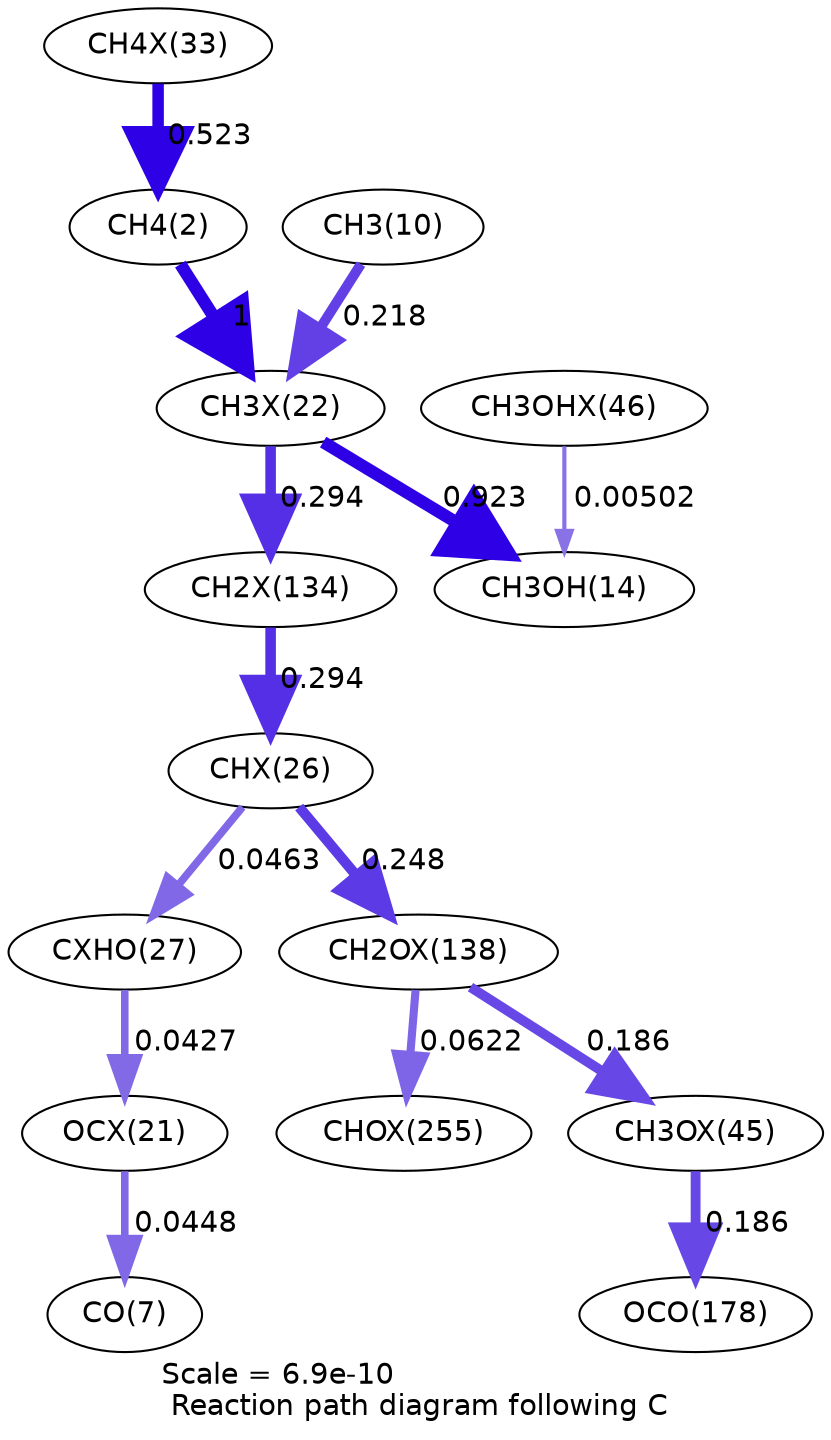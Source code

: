 digraph reaction_paths {
center=1;
s37 -> s4[fontname="Helvetica", penwidth=5.51, arrowsize=2.76, color="0.7, 1.02, 0.9"
, label=" 0.523"];
s4 -> s32[fontname="Helvetica", penwidth=6, arrowsize=3, color="0.7, 1.5, 0.9"
, label=" 1"];
s12 -> s32[fontname="Helvetica", penwidth=4.85, arrowsize=2.42, color="0.7, 0.718, 0.9"
, label=" 0.218"];
s32 -> s16[fontname="Helvetica", penwidth=5.94, arrowsize=2.97, color="0.7, 1.42, 0.9"
, label=" 0.923"];
s32 -> s45[fontname="Helvetica", penwidth=5.08, arrowsize=2.54, color="0.7, 0.794, 0.9"
, label=" 0.294"];
s44 -> s16[fontname="Helvetica", penwidth=2, arrowsize=1, color="0.7, 0.505, 0.9"
, label=" 0.00502"];
s45 -> s35[fontname="Helvetica", penwidth=5.08, arrowsize=2.54, color="0.7, 0.794, 0.9"
, label=" 0.294"];
s35 -> s36[fontname="Helvetica", penwidth=3.68, arrowsize=1.84, color="0.7, 0.546, 0.9"
, label=" 0.0463"];
s35 -> s47[fontname="Helvetica", penwidth=4.95, arrowsize=2.47, color="0.7, 0.748, 0.9"
, label=" 0.248"];
s36 -> s31[fontname="Helvetica", penwidth=3.62, arrowsize=1.81, color="0.7, 0.543, 0.9"
, label=" 0.0427"];
s31 -> s9[fontname="Helvetica", penwidth=3.65, arrowsize=1.83, color="0.7, 0.545, 0.9"
, label=" 0.0448"];
s43 -> s23[fontname="Helvetica", penwidth=4.73, arrowsize=2.37, color="0.7, 0.686, 0.9"
, label=" 0.186"];
s47 -> s43[fontname="Helvetica", penwidth=4.73, arrowsize=2.36, color="0.7, 0.686, 0.9"
, label=" 0.186"];
s47 -> s53[fontname="Helvetica", penwidth=3.9, arrowsize=1.95, color="0.7, 0.562, 0.9"
, label=" 0.0622"];
s4 [ fontname="Helvetica", label="CH4(2)"];
s9 [ fontname="Helvetica", label="CO(7)"];
s12 [ fontname="Helvetica", label="CH3(10)"];
s16 [ fontname="Helvetica", label="CH3OH(14)"];
s23 [ fontname="Helvetica", label="OCO(178)"];
s31 [ fontname="Helvetica", label="OCX(21)"];
s32 [ fontname="Helvetica", label="CH3X(22)"];
s35 [ fontname="Helvetica", label="CHX(26)"];
s36 [ fontname="Helvetica", label="CXHO(27)"];
s37 [ fontname="Helvetica", label="CH4X(33)"];
s43 [ fontname="Helvetica", label="CH3OX(45)"];
s44 [ fontname="Helvetica", label="CH3OHX(46)"];
s45 [ fontname="Helvetica", label="CH2X(134)"];
s47 [ fontname="Helvetica", label="CH2OX(138)"];
s53 [ fontname="Helvetica", label="CHOX(255)"];
 label = "Scale = 6.9e-10\l Reaction path diagram following C";
 fontname = "Helvetica";
}
